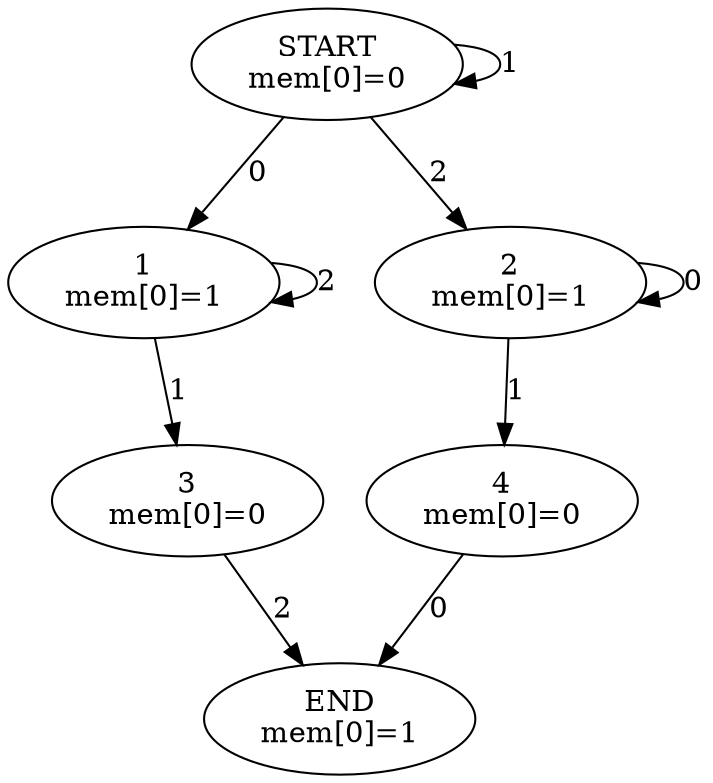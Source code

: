 digraph G {

 "START\nmem[0]=0"
 "START\nmem[0]=0"->"START\nmem[0]=0" [label="1"]
 "START\nmem[0]=0"->"1\nmem[0]=1"[label="0"]
 "START\nmem[0]=0"->"2\nmem[0]=1"[label="2"]
 "2\nmem[0]=1"->"2\nmem[0]=1" [label="0"]
 "1\nmem[0]=1"->"1\nmem[0]=1"[label="2"]
 "1\nmem[0]=1"->"3\nmem[0]=0"[label="1"]
 "2\nmem[0]=1"->"4\nmem[0]=0"[label="1"]
 "3\nmem[0]=0"->"END\nmem[0]=1"[label="2"]
 "4\nmem[0]=0"->"END\nmem[0]=1"[label="0"]
}